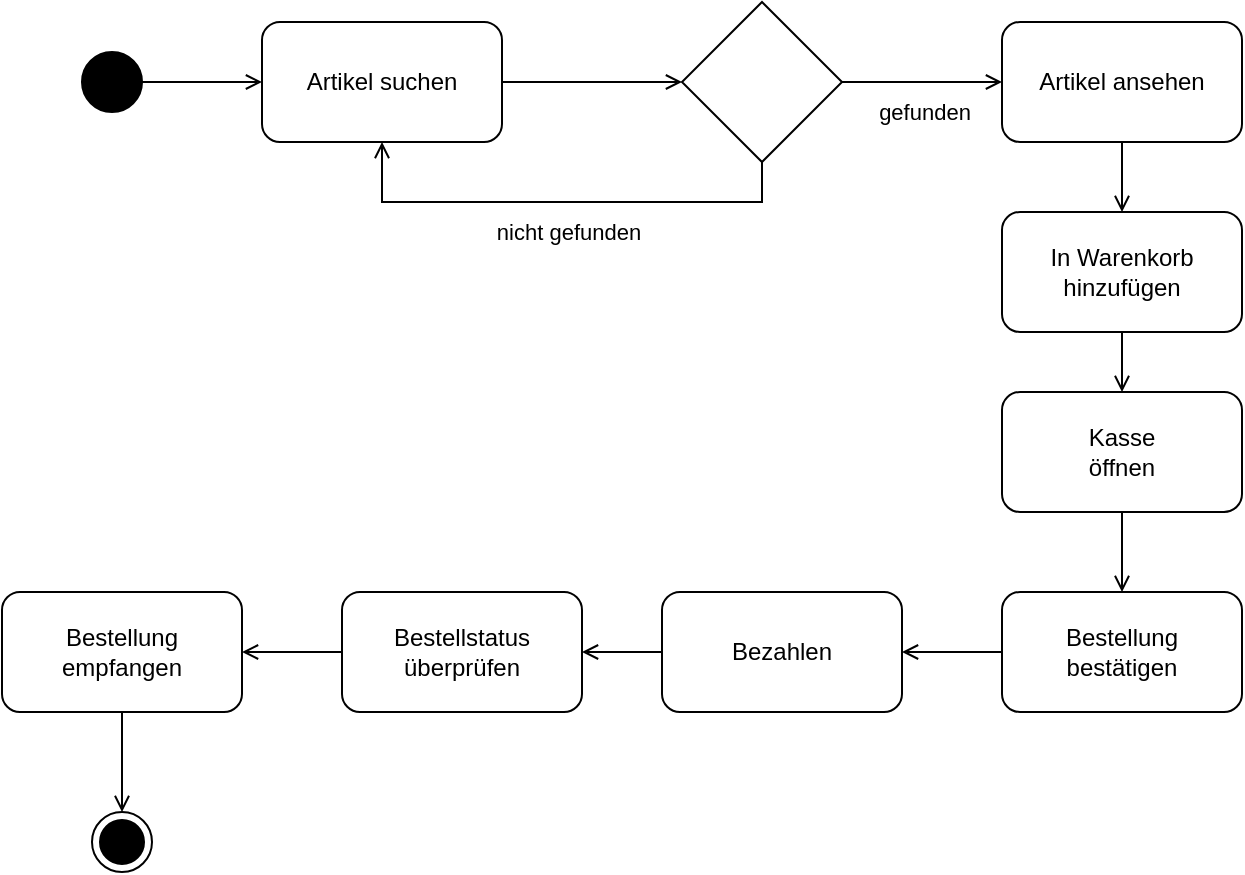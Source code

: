 <mxfile version="20.5.3" type="github">
  <diagram id="ceIqSiCKN5g5D9J3uBrV" name="Seite-1">
    <mxGraphModel dx="412" dy="574" grid="1" gridSize="10" guides="1" tooltips="1" connect="1" arrows="1" fold="1" page="1" pageScale="1" pageWidth="827" pageHeight="1169" math="0" shadow="0">
      <root>
        <mxCell id="0" />
        <mxCell id="1" parent="0" />
        <mxCell id="2rElV0z_BzyJB36M7ISC-66" style="edgeStyle=orthogonalEdgeStyle;rounded=0;orthogonalLoop=1;jettySize=auto;html=1;exitX=1;exitY=0.5;exitDx=0;exitDy=0;entryX=0;entryY=0.5;entryDx=0;entryDy=0;endArrow=open;endFill=0;" edge="1" parent="1" source="2rElV0z_BzyJB36M7ISC-64" target="2rElV0z_BzyJB36M7ISC-65">
          <mxGeometry relative="1" as="geometry" />
        </mxCell>
        <mxCell id="2rElV0z_BzyJB36M7ISC-64" value="" style="ellipse;fillColor=strokeColor;" vertex="1" parent="1">
          <mxGeometry x="170" y="450" width="30" height="30" as="geometry" />
        </mxCell>
        <mxCell id="2rElV0z_BzyJB36M7ISC-68" style="edgeStyle=orthogonalEdgeStyle;rounded=0;orthogonalLoop=1;jettySize=auto;html=1;exitX=1;exitY=0.5;exitDx=0;exitDy=0;entryX=0;entryY=0.5;entryDx=0;entryDy=0;endArrow=open;endFill=0;" edge="1" parent="1" source="2rElV0z_BzyJB36M7ISC-65" target="2rElV0z_BzyJB36M7ISC-67">
          <mxGeometry relative="1" as="geometry" />
        </mxCell>
        <mxCell id="2rElV0z_BzyJB36M7ISC-65" value="Artikel suchen" style="rounded=1;whiteSpace=wrap;html=1;" vertex="1" parent="1">
          <mxGeometry x="260" y="435" width="120" height="60" as="geometry" />
        </mxCell>
        <mxCell id="2rElV0z_BzyJB36M7ISC-70" style="edgeStyle=orthogonalEdgeStyle;rounded=0;orthogonalLoop=1;jettySize=auto;html=1;exitX=1;exitY=0.5;exitDx=0;exitDy=0;entryX=0;entryY=0.5;entryDx=0;entryDy=0;endArrow=open;endFill=0;" edge="1" parent="1" source="2rElV0z_BzyJB36M7ISC-67" target="2rElV0z_BzyJB36M7ISC-69">
          <mxGeometry relative="1" as="geometry" />
        </mxCell>
        <mxCell id="2rElV0z_BzyJB36M7ISC-71" value="gefunden" style="edgeLabel;html=1;align=center;verticalAlign=middle;resizable=0;points=[];" vertex="1" connectable="0" parent="2rElV0z_BzyJB36M7ISC-70">
          <mxGeometry x="-0.186" y="2" relative="1" as="geometry">
            <mxPoint x="8" y="17" as="offset" />
          </mxGeometry>
        </mxCell>
        <mxCell id="2rElV0z_BzyJB36M7ISC-72" style="edgeStyle=orthogonalEdgeStyle;rounded=0;orthogonalLoop=1;jettySize=auto;html=1;exitX=0.5;exitY=1;exitDx=0;exitDy=0;entryX=0.5;entryY=1;entryDx=0;entryDy=0;endArrow=open;endFill=0;" edge="1" parent="1" source="2rElV0z_BzyJB36M7ISC-67" target="2rElV0z_BzyJB36M7ISC-65">
          <mxGeometry relative="1" as="geometry" />
        </mxCell>
        <mxCell id="2rElV0z_BzyJB36M7ISC-73" value="nicht gefunden" style="edgeLabel;html=1;align=center;verticalAlign=middle;resizable=0;points=[];" vertex="1" connectable="0" parent="2rElV0z_BzyJB36M7ISC-72">
          <mxGeometry x="-0.14" y="-2" relative="1" as="geometry">
            <mxPoint x="-14" y="17" as="offset" />
          </mxGeometry>
        </mxCell>
        <mxCell id="2rElV0z_BzyJB36M7ISC-67" value="" style="rhombus;whiteSpace=wrap;html=1;" vertex="1" parent="1">
          <mxGeometry x="470" y="425" width="80" height="80" as="geometry" />
        </mxCell>
        <mxCell id="2rElV0z_BzyJB36M7ISC-75" style="edgeStyle=orthogonalEdgeStyle;rounded=0;orthogonalLoop=1;jettySize=auto;html=1;exitX=0.5;exitY=1;exitDx=0;exitDy=0;entryX=0.5;entryY=0;entryDx=0;entryDy=0;endArrow=open;endFill=0;" edge="1" parent="1" source="2rElV0z_BzyJB36M7ISC-69" target="2rElV0z_BzyJB36M7ISC-74">
          <mxGeometry relative="1" as="geometry" />
        </mxCell>
        <mxCell id="2rElV0z_BzyJB36M7ISC-69" value="Artikel ansehen" style="rounded=1;whiteSpace=wrap;html=1;" vertex="1" parent="1">
          <mxGeometry x="630" y="435" width="120" height="60" as="geometry" />
        </mxCell>
        <mxCell id="2rElV0z_BzyJB36M7ISC-78" style="edgeStyle=orthogonalEdgeStyle;rounded=0;orthogonalLoop=1;jettySize=auto;html=1;exitX=0.5;exitY=1;exitDx=0;exitDy=0;entryX=0.5;entryY=0;entryDx=0;entryDy=0;endArrow=open;endFill=0;" edge="1" parent="1" source="2rElV0z_BzyJB36M7ISC-74" target="2rElV0z_BzyJB36M7ISC-77">
          <mxGeometry relative="1" as="geometry" />
        </mxCell>
        <mxCell id="2rElV0z_BzyJB36M7ISC-74" value="In Warenkorb hinzufügen" style="rounded=1;whiteSpace=wrap;html=1;" vertex="1" parent="1">
          <mxGeometry x="630" y="530" width="120" height="60" as="geometry" />
        </mxCell>
        <mxCell id="2rElV0z_BzyJB36M7ISC-80" style="edgeStyle=orthogonalEdgeStyle;rounded=0;orthogonalLoop=1;jettySize=auto;html=1;exitX=0.5;exitY=1;exitDx=0;exitDy=0;entryX=0.5;entryY=0;entryDx=0;entryDy=0;endArrow=open;endFill=0;" edge="1" parent="1" source="2rElV0z_BzyJB36M7ISC-77" target="2rElV0z_BzyJB36M7ISC-79">
          <mxGeometry relative="1" as="geometry" />
        </mxCell>
        <mxCell id="2rElV0z_BzyJB36M7ISC-77" value="Kasse&lt;br&gt;öffnen" style="rounded=1;whiteSpace=wrap;html=1;" vertex="1" parent="1">
          <mxGeometry x="630" y="620" width="120" height="60" as="geometry" />
        </mxCell>
        <mxCell id="2rElV0z_BzyJB36M7ISC-82" style="edgeStyle=orthogonalEdgeStyle;rounded=0;orthogonalLoop=1;jettySize=auto;html=1;entryX=1;entryY=0.5;entryDx=0;entryDy=0;endArrow=open;endFill=0;" edge="1" parent="1" source="2rElV0z_BzyJB36M7ISC-79" target="2rElV0z_BzyJB36M7ISC-81">
          <mxGeometry relative="1" as="geometry" />
        </mxCell>
        <mxCell id="2rElV0z_BzyJB36M7ISC-79" value="Bestellung&lt;br&gt;bestätigen" style="rounded=1;whiteSpace=wrap;html=1;" vertex="1" parent="1">
          <mxGeometry x="630" y="720" width="120" height="60" as="geometry" />
        </mxCell>
        <mxCell id="2rElV0z_BzyJB36M7ISC-84" style="edgeStyle=orthogonalEdgeStyle;rounded=0;orthogonalLoop=1;jettySize=auto;html=1;exitX=0;exitY=0.5;exitDx=0;exitDy=0;entryX=1;entryY=0.5;entryDx=0;entryDy=0;endArrow=open;endFill=0;" edge="1" parent="1" source="2rElV0z_BzyJB36M7ISC-81" target="2rElV0z_BzyJB36M7ISC-83">
          <mxGeometry relative="1" as="geometry" />
        </mxCell>
        <mxCell id="2rElV0z_BzyJB36M7ISC-81" value="Bezahlen" style="rounded=1;whiteSpace=wrap;html=1;" vertex="1" parent="1">
          <mxGeometry x="460" y="720" width="120" height="60" as="geometry" />
        </mxCell>
        <mxCell id="2rElV0z_BzyJB36M7ISC-86" style="edgeStyle=orthogonalEdgeStyle;rounded=0;orthogonalLoop=1;jettySize=auto;html=1;exitX=0;exitY=0.5;exitDx=0;exitDy=0;entryX=1;entryY=0.5;entryDx=0;entryDy=0;endArrow=open;endFill=0;" edge="1" parent="1" source="2rElV0z_BzyJB36M7ISC-83" target="2rElV0z_BzyJB36M7ISC-85">
          <mxGeometry relative="1" as="geometry" />
        </mxCell>
        <mxCell id="2rElV0z_BzyJB36M7ISC-83" value="Bestellstatus&lt;br&gt;überprüfen" style="rounded=1;whiteSpace=wrap;html=1;" vertex="1" parent="1">
          <mxGeometry x="300" y="720" width="120" height="60" as="geometry" />
        </mxCell>
        <mxCell id="2rElV0z_BzyJB36M7ISC-88" style="edgeStyle=orthogonalEdgeStyle;rounded=0;orthogonalLoop=1;jettySize=auto;html=1;entryX=0.5;entryY=0;entryDx=0;entryDy=0;endArrow=open;endFill=0;" edge="1" parent="1" source="2rElV0z_BzyJB36M7ISC-85" target="2rElV0z_BzyJB36M7ISC-87">
          <mxGeometry relative="1" as="geometry" />
        </mxCell>
        <mxCell id="2rElV0z_BzyJB36M7ISC-85" value="Bestellung&lt;br&gt;empfangen" style="rounded=1;whiteSpace=wrap;html=1;" vertex="1" parent="1">
          <mxGeometry x="130" y="720" width="120" height="60" as="geometry" />
        </mxCell>
        <mxCell id="2rElV0z_BzyJB36M7ISC-87" value="" style="ellipse;html=1;shape=endState;fillColor=strokeColor;" vertex="1" parent="1">
          <mxGeometry x="175" y="830" width="30" height="30" as="geometry" />
        </mxCell>
      </root>
    </mxGraphModel>
  </diagram>
</mxfile>
